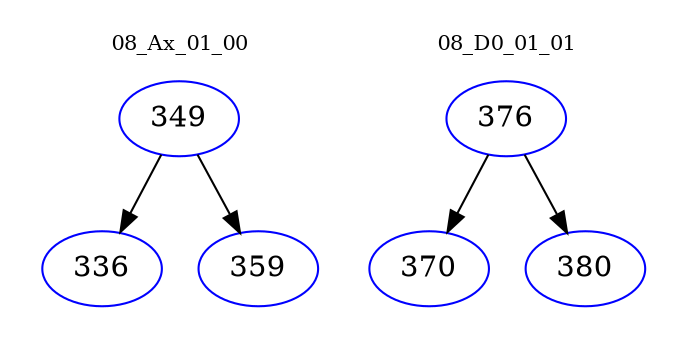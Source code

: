 digraph{
subgraph cluster_0 {
color = white
label = "08_Ax_01_00";
fontsize=10;
T0_349 [label="349", color="blue"]
T0_349 -> T0_336 [color="black"]
T0_336 [label="336", color="blue"]
T0_349 -> T0_359 [color="black"]
T0_359 [label="359", color="blue"]
}
subgraph cluster_1 {
color = white
label = "08_D0_01_01";
fontsize=10;
T1_376 [label="376", color="blue"]
T1_376 -> T1_370 [color="black"]
T1_370 [label="370", color="blue"]
T1_376 -> T1_380 [color="black"]
T1_380 [label="380", color="blue"]
}
}
